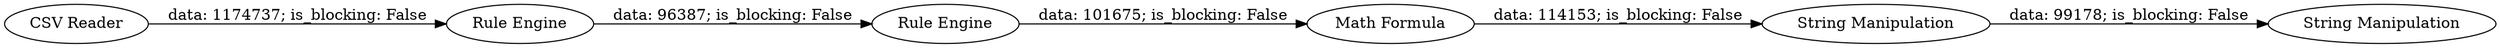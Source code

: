 digraph {
	"2715391858240057328_4" [label="Math Formula"]
	"2715391858240057328_1" [label="Rule Engine"]
	"2715391858240057328_5" [label="String Manipulation"]
	"2715391858240057328_2" [label="CSV Reader"]
	"2715391858240057328_6" [label="String Manipulation"]
	"2715391858240057328_3" [label="Rule Engine"]
	"2715391858240057328_3" -> "2715391858240057328_4" [label="data: 101675; is_blocking: False"]
	"2715391858240057328_1" -> "2715391858240057328_3" [label="data: 96387; is_blocking: False"]
	"2715391858240057328_4" -> "2715391858240057328_5" [label="data: 114153; is_blocking: False"]
	"2715391858240057328_5" -> "2715391858240057328_6" [label="data: 99178; is_blocking: False"]
	"2715391858240057328_2" -> "2715391858240057328_1" [label="data: 1174737; is_blocking: False"]
	rankdir=LR
}
